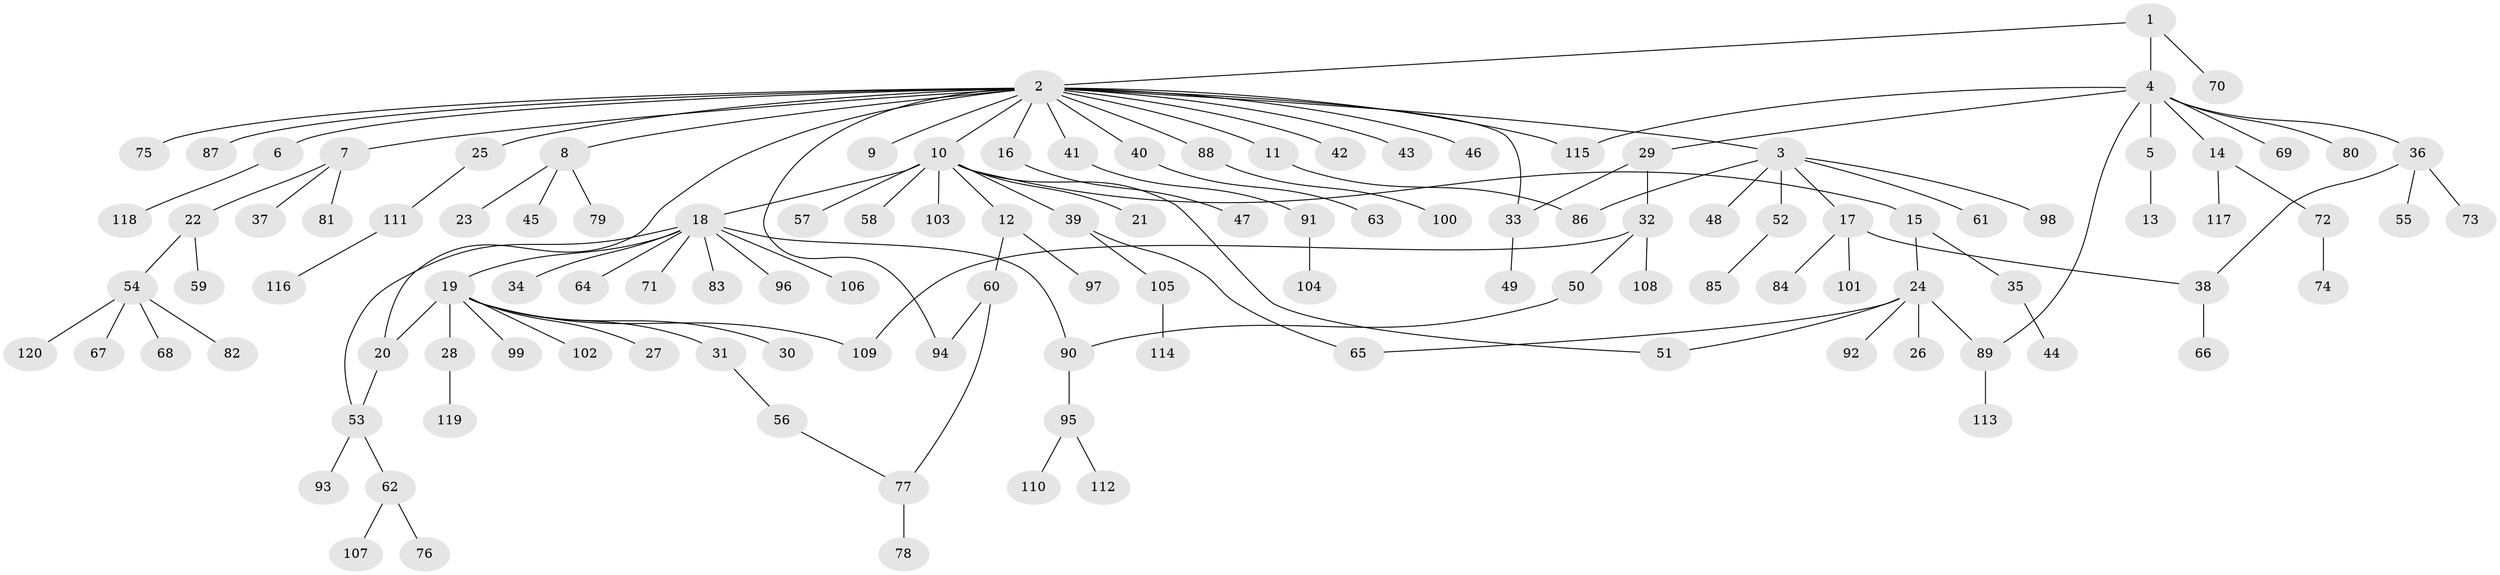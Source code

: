 // coarse degree distribution, {4: 0.023529411764705882, 1: 0.5176470588235295, 3: 0.1411764705882353, 8: 0.023529411764705882, 9: 0.023529411764705882, 2: 0.23529411764705882, 21: 0.011764705882352941, 5: 0.011764705882352941, 6: 0.011764705882352941}
// Generated by graph-tools (version 1.1) at 2025/36/03/04/25 23:36:53]
// undirected, 120 vertices, 132 edges
graph export_dot {
  node [color=gray90,style=filled];
  1;
  2;
  3;
  4;
  5;
  6;
  7;
  8;
  9;
  10;
  11;
  12;
  13;
  14;
  15;
  16;
  17;
  18;
  19;
  20;
  21;
  22;
  23;
  24;
  25;
  26;
  27;
  28;
  29;
  30;
  31;
  32;
  33;
  34;
  35;
  36;
  37;
  38;
  39;
  40;
  41;
  42;
  43;
  44;
  45;
  46;
  47;
  48;
  49;
  50;
  51;
  52;
  53;
  54;
  55;
  56;
  57;
  58;
  59;
  60;
  61;
  62;
  63;
  64;
  65;
  66;
  67;
  68;
  69;
  70;
  71;
  72;
  73;
  74;
  75;
  76;
  77;
  78;
  79;
  80;
  81;
  82;
  83;
  84;
  85;
  86;
  87;
  88;
  89;
  90;
  91;
  92;
  93;
  94;
  95;
  96;
  97;
  98;
  99;
  100;
  101;
  102;
  103;
  104;
  105;
  106;
  107;
  108;
  109;
  110;
  111;
  112;
  113;
  114;
  115;
  116;
  117;
  118;
  119;
  120;
  1 -- 2;
  1 -- 4;
  1 -- 70;
  2 -- 3;
  2 -- 6;
  2 -- 7;
  2 -- 8;
  2 -- 9;
  2 -- 10;
  2 -- 11;
  2 -- 16;
  2 -- 20;
  2 -- 25;
  2 -- 33;
  2 -- 40;
  2 -- 41;
  2 -- 42;
  2 -- 43;
  2 -- 46;
  2 -- 75;
  2 -- 87;
  2 -- 88;
  2 -- 94;
  2 -- 115;
  3 -- 17;
  3 -- 48;
  3 -- 52;
  3 -- 61;
  3 -- 86;
  3 -- 98;
  4 -- 5;
  4 -- 14;
  4 -- 29;
  4 -- 36;
  4 -- 69;
  4 -- 80;
  4 -- 89;
  4 -- 115;
  5 -- 13;
  6 -- 118;
  7 -- 22;
  7 -- 37;
  7 -- 81;
  8 -- 23;
  8 -- 45;
  8 -- 79;
  10 -- 12;
  10 -- 15;
  10 -- 18;
  10 -- 21;
  10 -- 39;
  10 -- 51;
  10 -- 57;
  10 -- 58;
  10 -- 103;
  11 -- 86;
  12 -- 60;
  12 -- 97;
  14 -- 72;
  14 -- 117;
  15 -- 24;
  15 -- 35;
  16 -- 47;
  17 -- 38;
  17 -- 84;
  17 -- 101;
  18 -- 19;
  18 -- 34;
  18 -- 53;
  18 -- 64;
  18 -- 71;
  18 -- 83;
  18 -- 90;
  18 -- 96;
  18 -- 106;
  19 -- 20;
  19 -- 27;
  19 -- 28;
  19 -- 30;
  19 -- 31;
  19 -- 99;
  19 -- 102;
  19 -- 109;
  20 -- 53;
  22 -- 54;
  22 -- 59;
  24 -- 26;
  24 -- 51;
  24 -- 65;
  24 -- 89;
  24 -- 92;
  25 -- 111;
  28 -- 119;
  29 -- 32;
  29 -- 33;
  31 -- 56;
  32 -- 50;
  32 -- 108;
  32 -- 109;
  33 -- 49;
  35 -- 44;
  36 -- 38;
  36 -- 55;
  36 -- 73;
  38 -- 66;
  39 -- 65;
  39 -- 105;
  40 -- 63;
  41 -- 91;
  50 -- 90;
  52 -- 85;
  53 -- 62;
  53 -- 93;
  54 -- 67;
  54 -- 68;
  54 -- 82;
  54 -- 120;
  56 -- 77;
  60 -- 77;
  60 -- 94;
  62 -- 76;
  62 -- 107;
  72 -- 74;
  77 -- 78;
  88 -- 100;
  89 -- 113;
  90 -- 95;
  91 -- 104;
  95 -- 110;
  95 -- 112;
  105 -- 114;
  111 -- 116;
}
